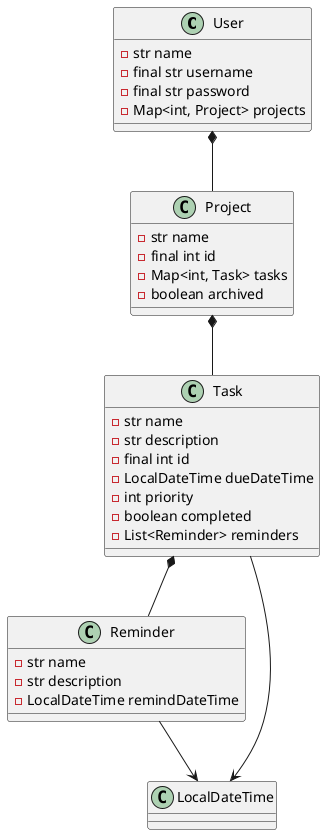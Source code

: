 @startuml
'https://plantuml.com/class-diagram

'Composition Relations (A has B)'
User *-- Project
Project *-- Task
Task *-- Reminder

'Dependency Relations (A use B)'
Task --> LocalDateTime
Reminder --> LocalDateTime

class Task {
- str name
- str description
- final int id
- LocalDateTime dueDateTime
- int priority
- boolean completed
- List<Reminder> reminders
}

class Project {
- str name
- final int id
- Map<int, Task> tasks
- boolean archived
}

class User {
- str name
- final str username
- final str password
- Map<int, Project> projects
}

class Reminder {
- str name
- str description
- LocalDateTime remindDateTime
}


@enduml